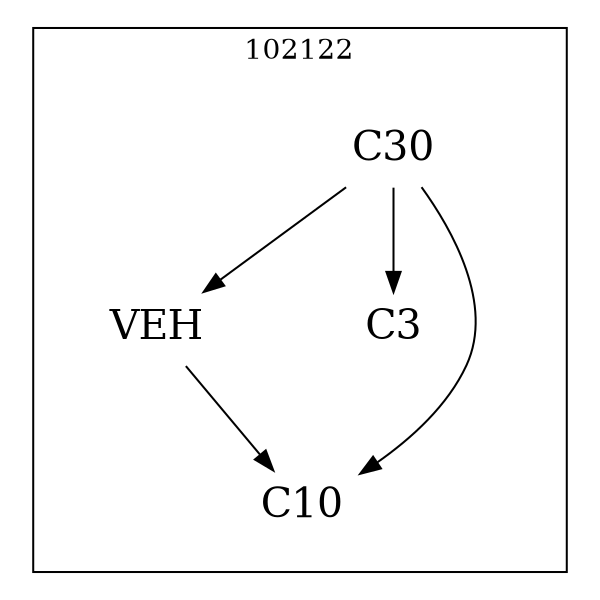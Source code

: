 strict digraph DAGS {
	size = "4,4!" ; ratio ="fill"; subgraph cluster_0{
			labeldoc = "t";
			label = "102122";node	[label= VEH, shape = plaintext, fontsize=20] VEH;node	[label= C3, shape = plaintext, fontsize=20] C3;node	[label= C10, shape = plaintext, fontsize=20] C10;node	[label= C30, shape = plaintext, fontsize=20] C30;
VEH->C10;
C30->VEH;
C30->C3;
C30->C10;
	}}